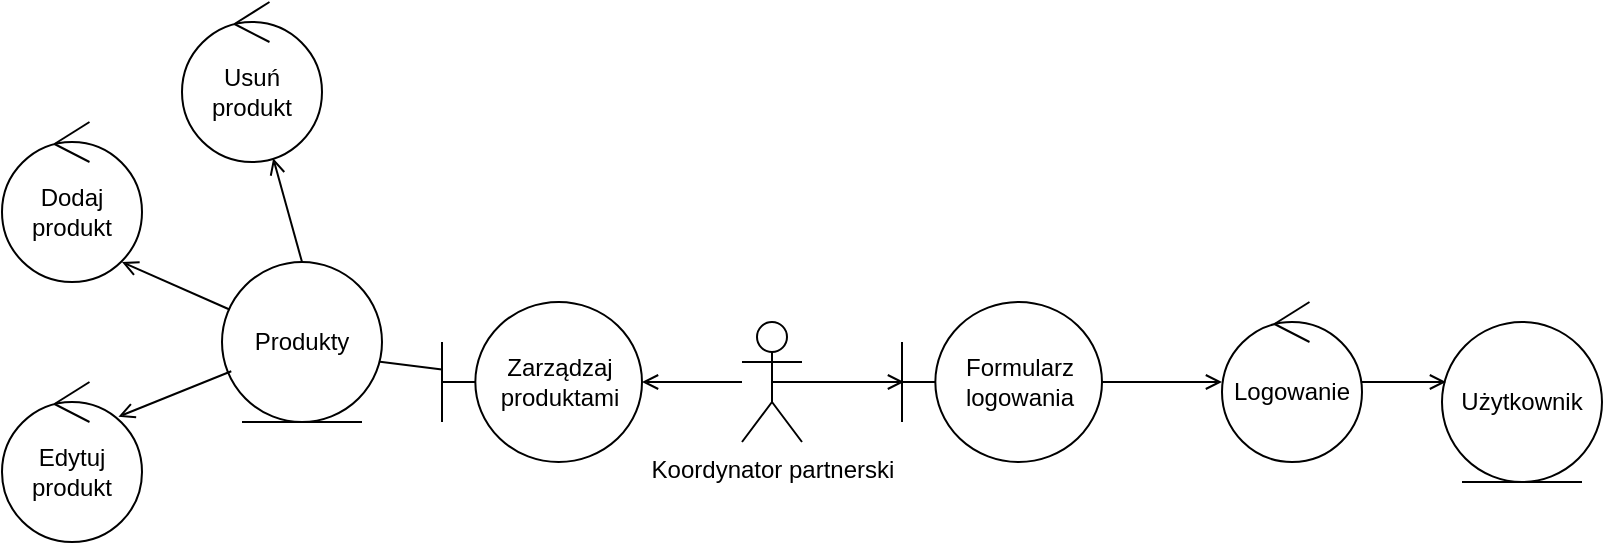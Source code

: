 <mxfile version="24.2.2" type="github">
  <diagram name="Strona-1" id="EnKGfO9T1w9YIbB4TAQB">
    <mxGraphModel dx="1334" dy="732" grid="1" gridSize="10" guides="1" tooltips="1" connect="1" arrows="1" fold="1" page="1" pageScale="1" pageWidth="827" pageHeight="1169" math="0" shadow="0">
      <root>
        <mxCell id="0" />
        <mxCell id="1" parent="0" />
        <mxCell id="QSxUD3L64rz79heJzELz-1" value="Koordynator partnerski" style="shape=umlActor;verticalLabelPosition=bottom;verticalAlign=top;html=1;" parent="1" vertex="1">
          <mxGeometry x="380" y="330" width="30" height="60" as="geometry" />
        </mxCell>
        <mxCell id="QSxUD3L64rz79heJzELz-2" value="" style="endArrow=open;html=1;rounded=0;exitX=0.5;exitY=0.5;exitDx=0;exitDy=0;exitPerimeter=0;entryX=0.01;entryY=0.5;entryDx=0;entryDy=0;entryPerimeter=0;endFill=0;" parent="1" source="QSxUD3L64rz79heJzELz-1" target="QSxUD3L64rz79heJzELz-7" edge="1">
          <mxGeometry width="50" height="50" relative="1" as="geometry">
            <mxPoint x="650" y="400" as="sourcePoint" />
            <mxPoint x="511.08" y="327.978" as="targetPoint" />
          </mxGeometry>
        </mxCell>
        <mxCell id="QSxUD3L64rz79heJzELz-7" value="Formularz logowania" style="shape=umlBoundary;whiteSpace=wrap;html=1;" parent="1" vertex="1">
          <mxGeometry x="460" y="320" width="100" height="80" as="geometry" />
        </mxCell>
        <mxCell id="QSxUD3L64rz79heJzELz-8" value="Logowanie" style="ellipse;shape=umlControl;whiteSpace=wrap;html=1;" parent="1" vertex="1">
          <mxGeometry x="620" y="320" width="70" height="80" as="geometry" />
        </mxCell>
        <mxCell id="QSxUD3L64rz79heJzELz-9" style="edgeStyle=orthogonalEdgeStyle;rounded=0;orthogonalLoop=1;jettySize=auto;html=1;endArrow=open;endFill=0;" parent="1" source="QSxUD3L64rz79heJzELz-7" target="QSxUD3L64rz79heJzELz-8" edge="1">
          <mxGeometry relative="1" as="geometry" />
        </mxCell>
        <mxCell id="QSxUD3L64rz79heJzELz-10" value="Użytkownik" style="ellipse;shape=umlEntity;whiteSpace=wrap;html=1;" parent="1" vertex="1">
          <mxGeometry x="730" y="330" width="80" height="80" as="geometry" />
        </mxCell>
        <mxCell id="QSxUD3L64rz79heJzELz-11" style="edgeStyle=orthogonalEdgeStyle;rounded=0;orthogonalLoop=1;jettySize=auto;html=1;entryX=0.025;entryY=0.375;entryDx=0;entryDy=0;entryPerimeter=0;endArrow=open;endFill=0;" parent="1" source="QSxUD3L64rz79heJzELz-8" target="QSxUD3L64rz79heJzELz-10" edge="1">
          <mxGeometry relative="1" as="geometry" />
        </mxCell>
        <mxCell id="QSxUD3L64rz79heJzELz-16" style="rounded=0;orthogonalLoop=1;jettySize=auto;html=1;entryX=0;entryY=0.5;entryDx=0;entryDy=0;" parent="1" source="QSxUD3L64rz79heJzELz-12" target="QSxUD3L64rz79heJzELz-15" edge="1">
          <mxGeometry relative="1" as="geometry" />
        </mxCell>
        <mxCell id="QSxUD3L64rz79heJzELz-12" value="Zarządzaj produktami" style="shape=umlBoundary;whiteSpace=wrap;html=1;" parent="1" vertex="1">
          <mxGeometry x="230" y="320" width="100" height="80" as="geometry" />
        </mxCell>
        <mxCell id="QSxUD3L64rz79heJzELz-15" value="Produkty" style="ellipse;shape=umlEntity;whiteSpace=wrap;html=1;" parent="1" vertex="1">
          <mxGeometry x="120" y="300" width="80" height="80" as="geometry" />
        </mxCell>
        <mxCell id="QSxUD3L64rz79heJzELz-17" value="Dodaj produkt" style="ellipse;shape=umlControl;whiteSpace=wrap;html=1;" parent="1" vertex="1">
          <mxGeometry x="10" y="230" width="70" height="80" as="geometry" />
        </mxCell>
        <mxCell id="QSxUD3L64rz79heJzELz-18" value="Usuń produkt" style="ellipse;shape=umlControl;whiteSpace=wrap;html=1;" parent="1" vertex="1">
          <mxGeometry x="100" y="170" width="70" height="80" as="geometry" />
        </mxCell>
        <mxCell id="QSxUD3L64rz79heJzELz-19" value="Edytuj produkt" style="ellipse;shape=umlControl;whiteSpace=wrap;html=1;" parent="1" vertex="1">
          <mxGeometry x="10" y="360" width="70" height="80" as="geometry" />
        </mxCell>
        <mxCell id="QSxUD3L64rz79heJzELz-20" value="" style="endArrow=open;html=1;rounded=0;endFill=0;exitX=0.5;exitY=0;exitDx=0;exitDy=0;" parent="1" source="QSxUD3L64rz79heJzELz-15" target="QSxUD3L64rz79heJzELz-18" edge="1">
          <mxGeometry width="50" height="50" relative="1" as="geometry">
            <mxPoint x="190" y="310" as="sourcePoint" />
            <mxPoint x="-90" y="270" as="targetPoint" />
          </mxGeometry>
        </mxCell>
        <mxCell id="QSxUD3L64rz79heJzELz-21" value="" style="endArrow=open;html=1;rounded=0;exitX=0.047;exitY=0.297;exitDx=0;exitDy=0;exitPerimeter=0;entryX=0.857;entryY=0.875;entryDx=0;entryDy=0;entryPerimeter=0;endFill=0;" parent="1" source="QSxUD3L64rz79heJzELz-15" target="QSxUD3L64rz79heJzELz-17" edge="1">
          <mxGeometry width="50" height="50" relative="1" as="geometry">
            <mxPoint x="-140" y="320" as="sourcePoint" />
            <mxPoint x="-90" y="270" as="targetPoint" />
          </mxGeometry>
        </mxCell>
        <mxCell id="QSxUD3L64rz79heJzELz-22" value="" style="endArrow=open;html=1;rounded=0;exitX=0.058;exitY=0.683;exitDx=0;exitDy=0;entryX=0.832;entryY=0.217;entryDx=0;entryDy=0;entryPerimeter=0;exitPerimeter=0;endFill=0;" parent="1" source="QSxUD3L64rz79heJzELz-15" target="QSxUD3L64rz79heJzELz-19" edge="1">
          <mxGeometry width="50" height="50" relative="1" as="geometry">
            <mxPoint x="-140" y="320" as="sourcePoint" />
            <mxPoint x="-90" y="270" as="targetPoint" />
          </mxGeometry>
        </mxCell>
        <mxCell id="uZeyAafT73guczvmkMr5-1" style="edgeStyle=orthogonalEdgeStyle;rounded=0;orthogonalLoop=1;jettySize=auto;html=1;entryX=1;entryY=0.5;entryDx=0;entryDy=0;entryPerimeter=0;endArrow=open;endFill=0;" edge="1" parent="1" source="QSxUD3L64rz79heJzELz-1" target="QSxUD3L64rz79heJzELz-12">
          <mxGeometry relative="1" as="geometry" />
        </mxCell>
      </root>
    </mxGraphModel>
  </diagram>
</mxfile>
